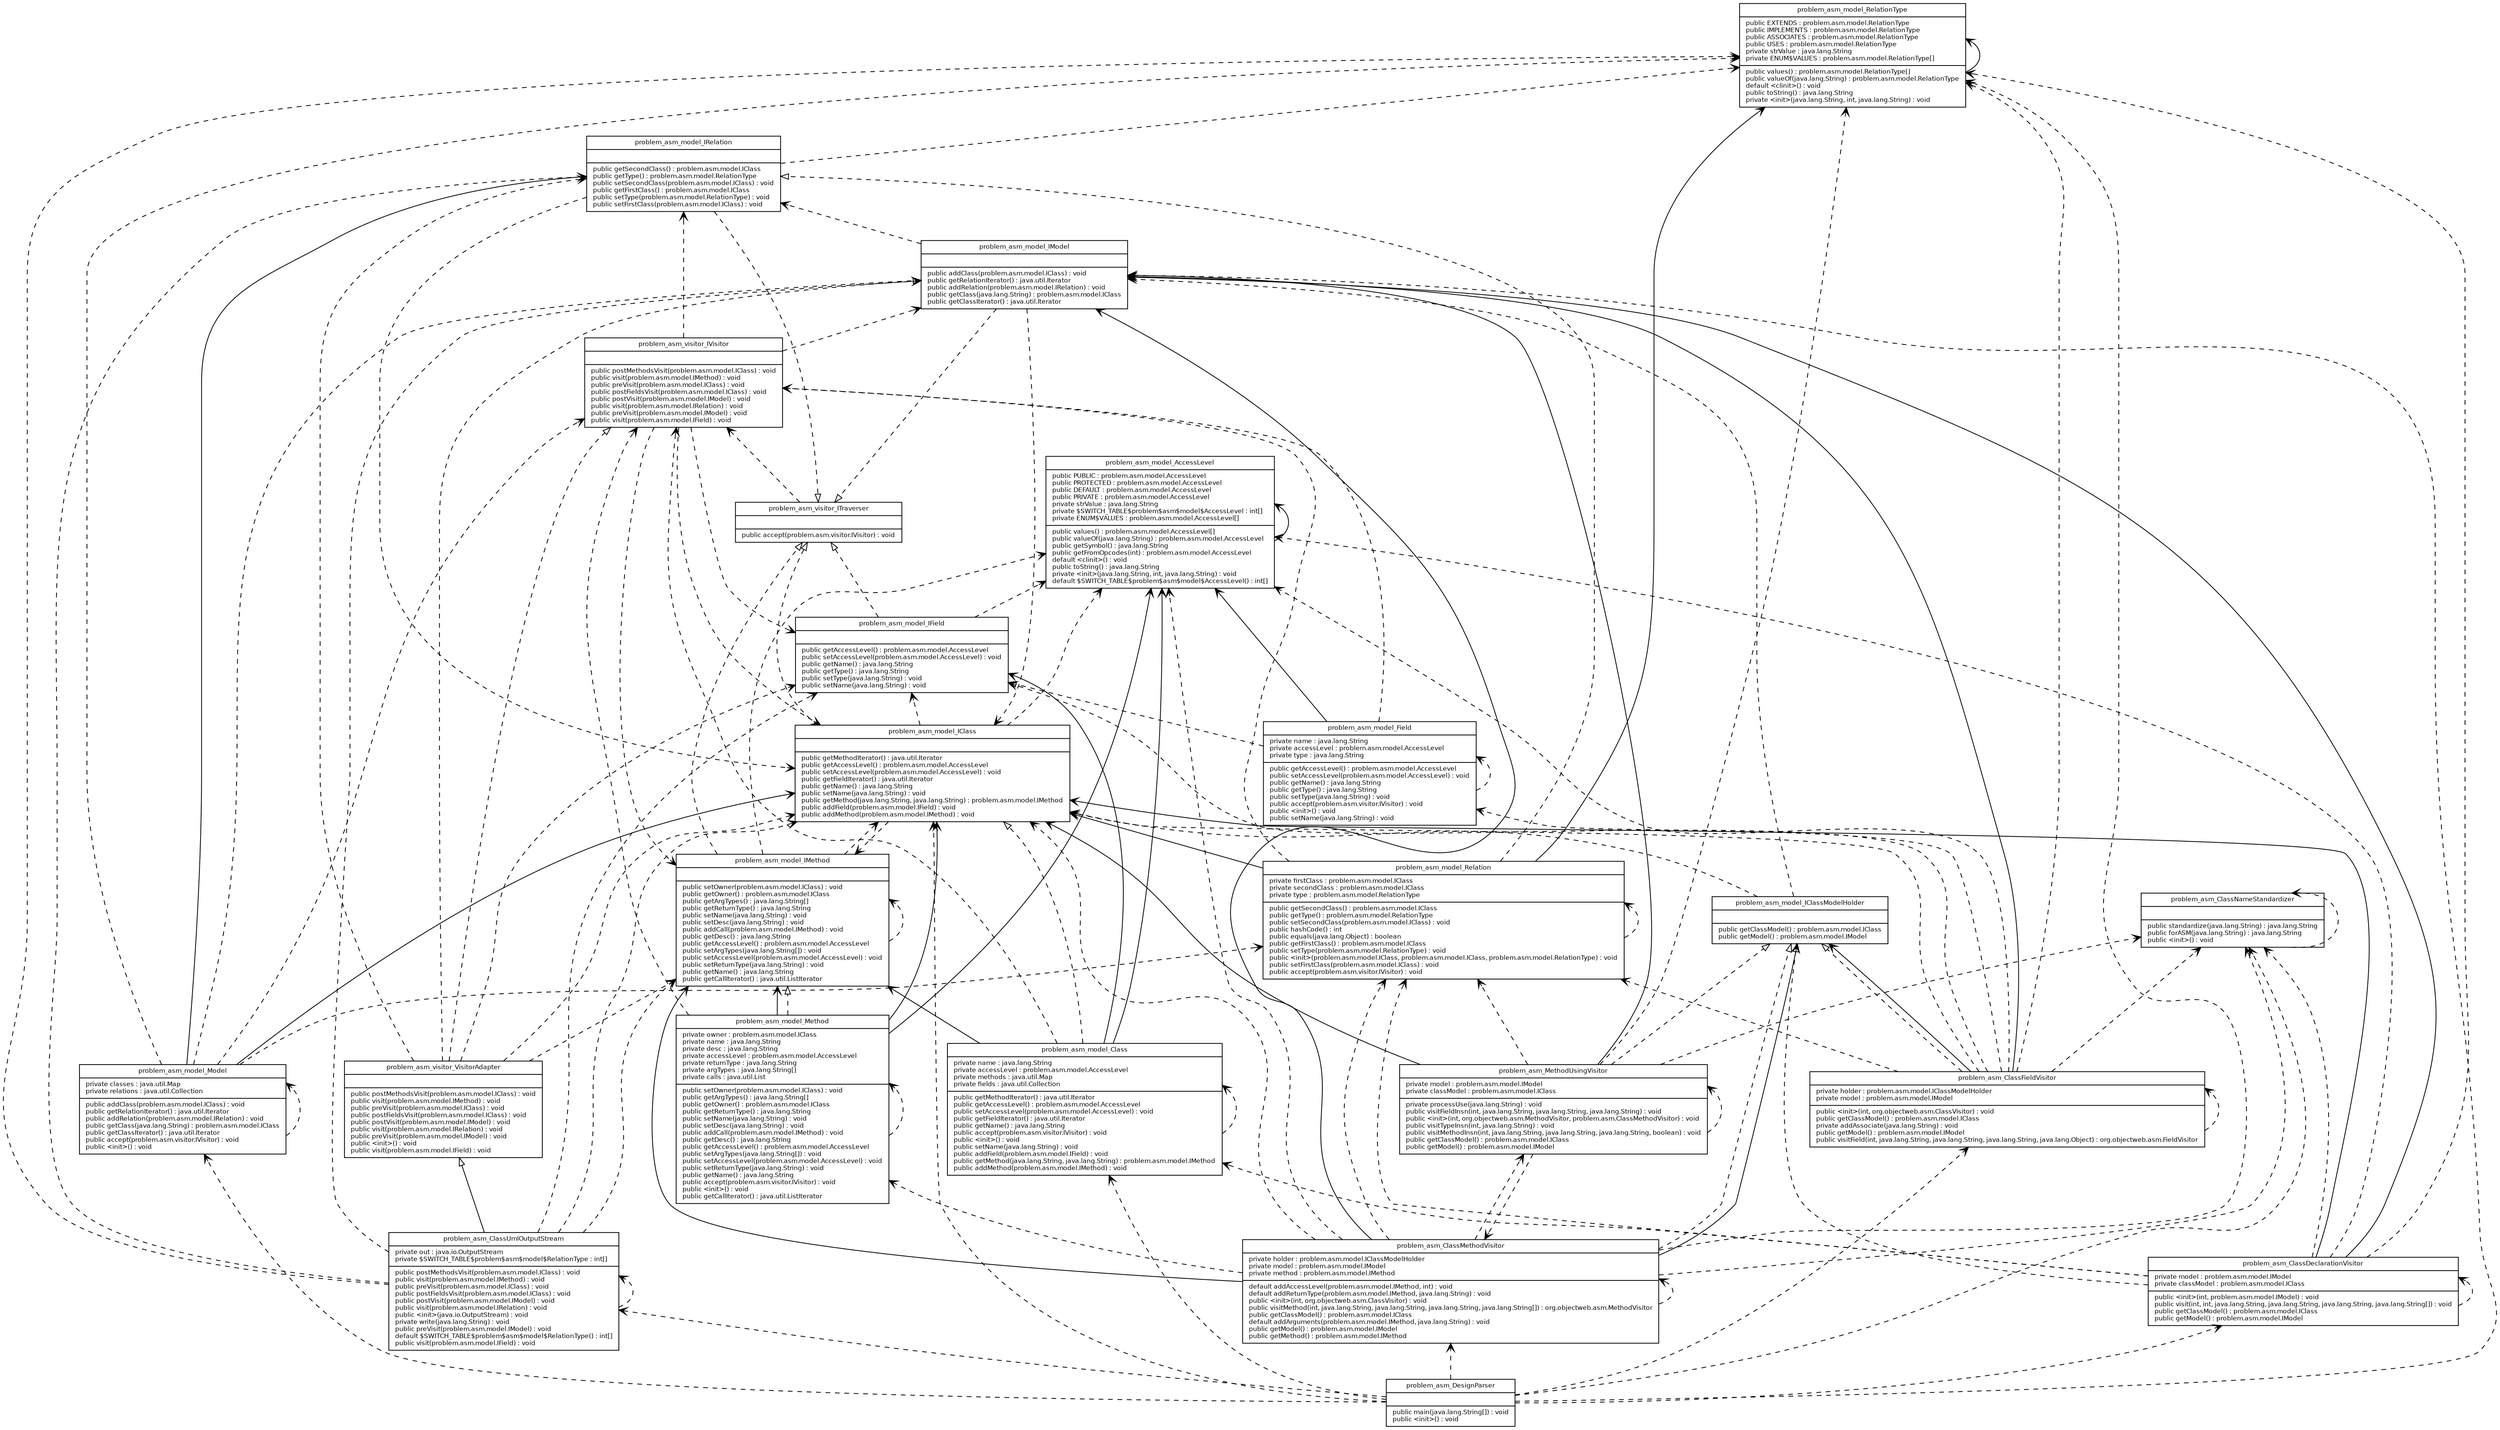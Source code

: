 digraph G {
rankdir=BT;

node [
fontname = "Bitstream Vera Sans"
fontsize = 8
shape = "record"
]
edge [
fontname = "Bitstream Vera Sans"
fontsize = 8
]
problem_asm_model_IMethod [
	label = "{problem_asm_model_IMethod||public setOwner(problem.asm.model.IClass) : void\lpublic getOwner() : problem.asm.model.IClass\lpublic getArgTypes() : java.lang.String[]\lpublic getReturnType() : java.lang.String\lpublic setName(java.lang.String) : void\lpublic setDesc(java.lang.String) : void\lpublic addCall(problem.asm.model.IMethod) : void\lpublic getDesc() : java.lang.String\lpublic getAccessLevel() : problem.asm.model.AccessLevel\lpublic setArgTypes(java.lang.String[]) : void\lpublic setAccessLevel(problem.asm.model.AccessLevel) : void\lpublic setReturnType(java.lang.String) : void\lpublic getName() : java.lang.String\lpublic getCallIterator() : java.util.ListIterator\l}"
]
problem_asm_ClassFieldVisitor [
	label = "{problem_asm_ClassFieldVisitor|private holder : problem.asm.model.IClassModelHolder\lprivate model : problem.asm.model.IModel\l|public \<init\>(int, org.objectweb.asm.ClassVisitor) : void\lpublic getClassModel() : problem.asm.model.IClass\lprivate addAssociate(java.lang.String) : void\lpublic getModel() : problem.asm.model.IModel\lpublic visitField(int, java.lang.String, java.lang.String, java.lang.String, java.lang.Object) : org.objectweb.asm.FieldVisitor\l}"
]
problem_asm_model_Relation [
	label = "{problem_asm_model_Relation|private firstClass : problem.asm.model.IClass\lprivate secondClass : problem.asm.model.IClass\lprivate type : problem.asm.model.RelationType\l|public getSecondClass() : problem.asm.model.IClass\lpublic getType() : problem.asm.model.RelationType\lpublic setSecondClass(problem.asm.model.IClass) : void\lpublic hashCode() : int\lpublic equals(java.lang.Object) : boolean\lpublic getFirstClass() : problem.asm.model.IClass\lpublic setType(problem.asm.model.RelationType) : void\lpublic \<init\>(problem.asm.model.IClass, problem.asm.model.IClass, problem.asm.model.RelationType) : void\lpublic setFirstClass(problem.asm.model.IClass) : void\lpublic accept(problem.asm.visitor.IVisitor) : void\l}"
]
problem_asm_DesignParser [
	label = "{problem_asm_DesignParser||public main(java.lang.String[]) : void\lpublic \<init\>() : void\l}"
]
problem_asm_model_IField [
	label = "{problem_asm_model_IField||public getAccessLevel() : problem.asm.model.AccessLevel\lpublic setAccessLevel(problem.asm.model.AccessLevel) : void\lpublic getName() : java.lang.String\lpublic getType() : java.lang.String\lpublic setType(java.lang.String) : void\lpublic setName(java.lang.String) : void\l}"
]
problem_asm_ClassDeclarationVisitor [
	label = "{problem_asm_ClassDeclarationVisitor|private model : problem.asm.model.IModel\lprivate classModel : problem.asm.model.IClass\l|public \<init\>(int, problem.asm.model.IModel) : void\lpublic visit(int, int, java.lang.String, java.lang.String, java.lang.String, java.lang.String[]) : void\lpublic getClassModel() : problem.asm.model.IClass\lpublic getModel() : problem.asm.model.IModel\l}"
]
problem_asm_visitor_IVisitor [
	label = "{problem_asm_visitor_IVisitor||public postMethodsVisit(problem.asm.model.IClass) : void\lpublic visit(problem.asm.model.IMethod) : void\lpublic preVisit(problem.asm.model.IClass) : void\lpublic postFieldsVisit(problem.asm.model.IClass) : void\lpublic postVisit(problem.asm.model.IModel) : void\lpublic visit(problem.asm.model.IRelation) : void\lpublic preVisit(problem.asm.model.IModel) : void\lpublic visit(problem.asm.model.IField) : void\l}"
]
problem_asm_model_Class [
	label = "{problem_asm_model_Class|private name : java.lang.String\lprivate accessLevel : problem.asm.model.AccessLevel\lprivate methods : java.util.Map\lprivate fields : java.util.Collection\l|public getMethodIterator() : java.util.Iterator\lpublic getAccessLevel() : problem.asm.model.AccessLevel\lpublic setAccessLevel(problem.asm.model.AccessLevel) : void\lpublic getFieldIterator() : java.util.Iterator\lpublic getName() : java.lang.String\lpublic accept(problem.asm.visitor.IVisitor) : void\lpublic \<init\>() : void\lpublic setName(java.lang.String) : void\lpublic addField(problem.asm.model.IField) : void\lpublic getMethod(java.lang.String, java.lang.String) : problem.asm.model.IMethod\lpublic addMethod(problem.asm.model.IMethod) : void\l}"
]
problem_asm_model_RelationType [
	label = "{problem_asm_model_RelationType|public EXTENDS : problem.asm.model.RelationType\lpublic IMPLEMENTS : problem.asm.model.RelationType\lpublic ASSOCIATES : problem.asm.model.RelationType\lpublic USES : problem.asm.model.RelationType\lprivate strValue : java.lang.String\lprivate ENUM$VALUES : problem.asm.model.RelationType[]\l|public values() : problem.asm.model.RelationType[]\lpublic valueOf(java.lang.String) : problem.asm.model.RelationType\ldefault \<clinit\>() : void\lpublic toString() : java.lang.String\lprivate \<init\>(java.lang.String, int, java.lang.String) : void\l}"
]
problem_asm_model_IClassModelHolder [
	label = "{problem_asm_model_IClassModelHolder||public getClassModel() : problem.asm.model.IClass\lpublic getModel() : problem.asm.model.IModel\l}"
]
problem_asm_model_IClass [
	label = "{problem_asm_model_IClass||public getMethodIterator() : java.util.Iterator\lpublic getAccessLevel() : problem.asm.model.AccessLevel\lpublic setAccessLevel(problem.asm.model.AccessLevel) : void\lpublic getFieldIterator() : java.util.Iterator\lpublic getName() : java.lang.String\lpublic setName(java.lang.String) : void\lpublic getMethod(java.lang.String, java.lang.String) : problem.asm.model.IMethod\lpublic addField(problem.asm.model.IField) : void\lpublic addMethod(problem.asm.model.IMethod) : void\l}"
]
problem_asm_model_Model [
	label = "{problem_asm_model_Model|private classes : java.util.Map\lprivate relations : java.util.Collection\l|public addClass(problem.asm.model.IClass) : void\lpublic getRelationIterator() : java.util.Iterator\lpublic addRelation(problem.asm.model.IRelation) : void\lpublic getClass(java.lang.String) : problem.asm.model.IClass\lpublic getClassIterator() : java.util.Iterator\lpublic accept(problem.asm.visitor.IVisitor) : void\lpublic \<init\>() : void\l}"
]
problem_asm_visitor_ITraverser [
	label = "{problem_asm_visitor_ITraverser||public accept(problem.asm.visitor.IVisitor) : void\l}"
]
problem_asm_ClassNameStandardizer [
	label = "{problem_asm_ClassNameStandardizer||public standardize(java.lang.String) : java.lang.String\lpublic forASM(java.lang.String) : java.lang.String\lpublic \<init\>() : void\l}"
]
problem_asm_MethodUsingVisitor [
	label = "{problem_asm_MethodUsingVisitor|private model : problem.asm.model.IModel\lprivate classModel : problem.asm.model.IClass\l|private processUse(java.lang.String) : void\lpublic visitFieldInsn(int, java.lang.String, java.lang.String, java.lang.String) : void\lpublic \<init\>(int, org.objectweb.asm.MethodVisitor, problem.asm.ClassMethodVisitor) : void\lpublic visitTypeInsn(int, java.lang.String) : void\lpublic visitMethodInsn(int, java.lang.String, java.lang.String, java.lang.String, boolean) : void\lpublic getClassModel() : problem.asm.model.IClass\lpublic getModel() : problem.asm.model.IModel\l}"
]
problem_asm_model_Method [
	label = "{problem_asm_model_Method|private owner : problem.asm.model.IClass\lprivate name : java.lang.String\lprivate desc : java.lang.String\lprivate accessLevel : problem.asm.model.AccessLevel\lprivate returnType : java.lang.String\lprivate argTypes : java.lang.String[]\lprivate calls : java.util.List\l|public setOwner(problem.asm.model.IClass) : void\lpublic getArgTypes() : java.lang.String[]\lpublic getOwner() : problem.asm.model.IClass\lpublic getReturnType() : java.lang.String\lpublic setName(java.lang.String) : void\lpublic setDesc(java.lang.String) : void\lpublic addCall(problem.asm.model.IMethod) : void\lpublic getDesc() : java.lang.String\lpublic getAccessLevel() : problem.asm.model.AccessLevel\lpublic setArgTypes(java.lang.String[]) : void\lpublic setAccessLevel(problem.asm.model.AccessLevel) : void\lpublic setReturnType(java.lang.String) : void\lpublic getName() : java.lang.String\lpublic accept(problem.asm.visitor.IVisitor) : void\lpublic \<init\>() : void\lpublic getCallIterator() : java.util.ListIterator\l}"
]
problem_asm_model_IRelation [
	label = "{problem_asm_model_IRelation||public getSecondClass() : problem.asm.model.IClass\lpublic getType() : problem.asm.model.RelationType\lpublic setSecondClass(problem.asm.model.IClass) : void\lpublic getFirstClass() : problem.asm.model.IClass\lpublic setType(problem.asm.model.RelationType) : void\lpublic setFirstClass(problem.asm.model.IClass) : void\l}"
]
problem_asm_ClassMethodVisitor [
	label = "{problem_asm_ClassMethodVisitor|private holder : problem.asm.model.IClassModelHolder\lprivate model : problem.asm.model.IModel\lprivate method : problem.asm.model.IMethod\l|default addAccessLevel(problem.asm.model.IMethod, int) : void\ldefault addReturnType(problem.asm.model.IMethod, java.lang.String) : void\lpublic \<init\>(int, org.objectweb.asm.ClassVisitor) : void\lpublic visitMethod(int, java.lang.String, java.lang.String, java.lang.String, java.lang.String[]) : org.objectweb.asm.MethodVisitor\lpublic getClassModel() : problem.asm.model.IClass\ldefault addArguments(problem.asm.model.IMethod, java.lang.String) : void\lpublic getModel() : problem.asm.model.IModel\lpublic getMethod() : problem.asm.model.IMethod\l}"
]
problem_asm_visitor_VisitorAdapter [
	label = "{problem_asm_visitor_VisitorAdapter||public postMethodsVisit(problem.asm.model.IClass) : void\lpublic visit(problem.asm.model.IMethod) : void\lpublic preVisit(problem.asm.model.IClass) : void\lpublic postFieldsVisit(problem.asm.model.IClass) : void\lpublic postVisit(problem.asm.model.IModel) : void\lpublic visit(problem.asm.model.IRelation) : void\lpublic preVisit(problem.asm.model.IModel) : void\lpublic \<init\>() : void\lpublic visit(problem.asm.model.IField) : void\l}"
]
problem_asm_ClassUmlOutputStream [
	label = "{problem_asm_ClassUmlOutputStream|private out : java.io.OutputStream\lprivate $SWITCH_TABLE$problem$asm$model$RelationType : int[]\l|public postMethodsVisit(problem.asm.model.IClass) : void\lpublic visit(problem.asm.model.IMethod) : void\lpublic preVisit(problem.asm.model.IClass) : void\lpublic postFieldsVisit(problem.asm.model.IClass) : void\lpublic postVisit(problem.asm.model.IModel) : void\lpublic visit(problem.asm.model.IRelation) : void\lpublic \<init\>(java.io.OutputStream) : void\lprivate write(java.lang.String) : void\lpublic preVisit(problem.asm.model.IModel) : void\ldefault $SWITCH_TABLE$problem$asm$model$RelationType() : int[]\lpublic visit(problem.asm.model.IField) : void\l}"
]
problem_asm_model_AccessLevel [
	label = "{problem_asm_model_AccessLevel|public PUBLIC : problem.asm.model.AccessLevel\lpublic PROTECTED : problem.asm.model.AccessLevel\lpublic DEFAULT : problem.asm.model.AccessLevel\lpublic PRIVATE : problem.asm.model.AccessLevel\lprivate strValue : java.lang.String\lprivate $SWITCH_TABLE$problem$asm$model$AccessLevel : int[]\lprivate ENUM$VALUES : problem.asm.model.AccessLevel[]\l|public values() : problem.asm.model.AccessLevel[]\lpublic valueOf(java.lang.String) : problem.asm.model.AccessLevel\lpublic getSymbol() : java.lang.String\lpublic getFromOpcodes(int) : problem.asm.model.AccessLevel\ldefault \<clinit\>() : void\lpublic toString() : java.lang.String\lprivate \<init\>(java.lang.String, int, java.lang.String) : void\ldefault $SWITCH_TABLE$problem$asm$model$AccessLevel() : int[]\l}"
]
problem_asm_model_Field [
	label = "{problem_asm_model_Field|private name : java.lang.String\lprivate accessLevel : problem.asm.model.AccessLevel\lprivate type : java.lang.String\l|public getAccessLevel() : problem.asm.model.AccessLevel\lpublic setAccessLevel(problem.asm.model.AccessLevel) : void\lpublic getName() : java.lang.String\lpublic getType() : java.lang.String\lpublic setType(java.lang.String) : void\lpublic accept(problem.asm.visitor.IVisitor) : void\lpublic \<init\>() : void\lpublic setName(java.lang.String) : void\l}"
]
problem_asm_model_IModel [
	label = "{problem_asm_model_IModel||public addClass(problem.asm.model.IClass) : void\lpublic getRelationIterator() : java.util.Iterator\lpublic addRelation(problem.asm.model.IRelation) : void\lpublic getClass(java.lang.String) : problem.asm.model.IClass\lpublic getClassIterator() : java.util.Iterator\l}"
]
problem_asm_ClassMethodVisitor -> problem_asm_model_IClassModelHolder [
	arrowhead = "empty"
	style = "dashed"
]

problem_asm_model_IModel -> problem_asm_model_IClass [
	arrowhead = "vee"
	style = "dashed"
]

problem_asm_model_Class -> problem_asm_model_AccessLevel [
	arrowhead = "vee"
	style = "solid"
]

problem_asm_ClassMethodVisitor -> problem_asm_model_IClassModelHolder [
	arrowhead = "vee"
	style = "solid"
]

problem_asm_model_Method -> problem_asm_model_Method [
	arrowhead = "vee"
	style = "dashed"
]

problem_asm_ClassFieldVisitor -> problem_asm_model_IField [
	arrowhead = "vee"
	style = "dashed"
]

problem_asm_model_Model -> problem_asm_model_Relation [
	arrowhead = "vee"
	style = "dashed"
]

problem_asm_model_IClass -> problem_asm_model_IMethod [
	arrowhead = "vee"
	style = "dashed"
]

problem_asm_model_Method -> problem_asm_visitor_IVisitor [
	arrowhead = "vee"
	style = "dashed"
]

problem_asm_ClassFieldVisitor -> problem_asm_model_Relation [
	arrowhead = "vee"
	style = "dashed"
]

problem_asm_MethodUsingVisitor -> problem_asm_model_RelationType [
	arrowhead = "vee"
	style = "dashed"
]

problem_asm_DesignParser -> problem_asm_model_Model [
	arrowhead = "vee"
	style = "dashed"
]

problem_asm_model_IField -> problem_asm_visitor_ITraverser [
	arrowhead = "empty"
	style = "dashed"
]

problem_asm_ClassDeclarationVisitor -> problem_asm_ClassDeclarationVisitor [
	arrowhead = "vee"
	style = "dashed"
]

problem_asm_MethodUsingVisitor -> problem_asm_model_IModel [
	arrowhead = "vee"
	style = "solid"
]

problem_asm_model_Model -> problem_asm_model_IRelation [
	arrowhead = "vee"
	style = "solid"
]

problem_asm_visitor_ITraverser -> problem_asm_visitor_IVisitor [
	arrowhead = "vee"
	style = "dashed"
]

problem_asm_model_Relation -> problem_asm_model_RelationType [
	arrowhead = "vee"
	style = "solid"
]

problem_asm_model_IRelation -> problem_asm_model_IClass [
	arrowhead = "vee"
	style = "dashed"
]

problem_asm_model_Class -> problem_asm_visitor_IVisitor [
	arrowhead = "vee"
	style = "dashed"
]

problem_asm_visitor_IVisitor -> problem_asm_model_IMethod [
	arrowhead = "vee"
	style = "dashed"
]

problem_asm_model_IClassModelHolder -> problem_asm_model_IModel [
	arrowhead = "vee"
	style = "dashed"
]

problem_asm_visitor_VisitorAdapter -> problem_asm_visitor_IVisitor [
	arrowhead = "empty"
	style = "dashed"
]

problem_asm_DesignParser -> problem_asm_model_Class [
	arrowhead = "vee"
	style = "dashed"
]

problem_asm_ClassMethodVisitor -> problem_asm_model_IModel [
	arrowhead = "vee"
	style = "solid"
]

problem_asm_MethodUsingVisitor -> problem_asm_model_IClass [
	arrowhead = "vee"
	style = "solid"
]

problem_asm_MethodUsingVisitor -> problem_asm_model_Relation [
	arrowhead = "vee"
	style = "dashed"
]

problem_asm_model_IMethod -> problem_asm_model_AccessLevel [
	arrowhead = "vee"
	style = "dashed"
]

problem_asm_DesignParser -> problem_asm_ClassDeclarationVisitor [
	arrowhead = "vee"
	style = "dashed"
]

problem_asm_visitor_VisitorAdapter -> problem_asm_model_IClass [
	arrowhead = "vee"
	style = "dashed"
]

problem_asm_model_IModel -> problem_asm_model_IRelation [
	arrowhead = "vee"
	style = "dashed"
]

problem_asm_MethodUsingVisitor -> problem_asm_ClassMethodVisitor [
	arrowhead = "vee"
	style = "dashed"
]

problem_asm_visitor_IVisitor -> problem_asm_model_IClass [
	arrowhead = "vee"
	style = "dashed"
]

problem_asm_ClassDeclarationVisitor -> problem_asm_model_IClassModelHolder [
	arrowhead = "empty"
	style = "dashed"
]

problem_asm_model_Relation -> problem_asm_model_IClass [
	arrowhead = "vee"
	style = "solid"
]

problem_asm_model_IRelation -> problem_asm_visitor_ITraverser [
	arrowhead = "empty"
	style = "dashed"
]

problem_asm_ClassFieldVisitor -> problem_asm_ClassFieldVisitor [
	arrowhead = "vee"
	style = "dashed"
]

problem_asm_ClassFieldVisitor -> problem_asm_model_IClass [
	arrowhead = "vee"
	style = "dashed"
]

problem_asm_DesignParser -> problem_asm_model_IClass [
	arrowhead = "vee"
	style = "dashed"
]

problem_asm_ClassMethodVisitor -> problem_asm_ClassMethodVisitor [
	arrowhead = "vee"
	style = "dashed"
]

problem_asm_ClassNameStandardizer -> problem_asm_ClassNameStandardizer [
	arrowhead = "vee"
	style = "dashed"
]

problem_asm_DesignParser -> problem_asm_ClassFieldVisitor [
	arrowhead = "vee"
	style = "dashed"
]

problem_asm_ClassFieldVisitor -> problem_asm_ClassNameStandardizer [
	arrowhead = "vee"
	style = "dashed"
]

problem_asm_ClassUmlOutputStream -> problem_asm_visitor_VisitorAdapter [
	arrowhead = "empty"
	style = "solid"
]

problem_asm_ClassFieldVisitor -> problem_asm_model_IClassModelHolder [
	arrowhead = "empty"
	style = "dashed"
]

problem_asm_MethodUsingVisitor -> problem_asm_ClassNameStandardizer [
	arrowhead = "vee"
	style = "dashed"
]

problem_asm_ClassFieldVisitor -> problem_asm_model_IModel [
	arrowhead = "vee"
	style = "solid"
]

problem_asm_model_IClassModelHolder -> problem_asm_model_IClass [
	arrowhead = "vee"
	style = "dashed"
]

problem_asm_ClassDeclarationVisitor -> problem_asm_ClassNameStandardizer [
	arrowhead = "vee"
	style = "dashed"
]

problem_asm_model_Field -> problem_asm_visitor_IVisitor [
	arrowhead = "vee"
	style = "dashed"
]

problem_asm_ClassUmlOutputStream -> problem_asm_model_RelationType [
	arrowhead = "vee"
	style = "dashed"
]

problem_asm_visitor_IVisitor -> problem_asm_model_IRelation [
	arrowhead = "vee"
	style = "dashed"
]

problem_asm_ClassFieldVisitor -> problem_asm_model_AccessLevel [
	arrowhead = "vee"
	style = "dashed"
]

problem_asm_model_Method -> problem_asm_model_AccessLevel [
	arrowhead = "vee"
	style = "solid"
]

problem_asm_model_Class -> problem_asm_model_IClass [
	arrowhead = "empty"
	style = "dashed"
]

problem_asm_visitor_VisitorAdapter -> problem_asm_model_IMethod [
	arrowhead = "vee"
	style = "dashed"
]

problem_asm_model_Relation -> problem_asm_model_IRelation [
	arrowhead = "empty"
	style = "dashed"
]

problem_asm_ClassDeclarationVisitor -> problem_asm_model_IModel [
	arrowhead = "vee"
	style = "solid"
]

problem_asm_MethodUsingVisitor -> problem_asm_MethodUsingVisitor [
	arrowhead = "vee"
	style = "dashed"
]

problem_asm_visitor_IVisitor -> problem_asm_model_IField [
	arrowhead = "vee"
	style = "dashed"
]

problem_asm_ClassFieldVisitor -> problem_asm_model_Field [
	arrowhead = "vee"
	style = "dashed"
]

problem_asm_ClassMethodVisitor -> problem_asm_model_AccessLevel [
	arrowhead = "vee"
	style = "dashed"
]

problem_asm_ClassMethodVisitor -> problem_asm_model_Relation [
	arrowhead = "vee"
	style = "dashed"
]

problem_asm_ClassDeclarationVisitor -> problem_asm_model_Class [
	arrowhead = "vee"
	style = "dashed"
]

problem_asm_model_Method -> problem_asm_model_IClass [
	arrowhead = "vee"
	style = "solid"
]

problem_asm_model_Model -> problem_asm_visitor_IVisitor [
	arrowhead = "vee"
	style = "dashed"
]

problem_asm_model_IRelation -> problem_asm_model_RelationType [
	arrowhead = "vee"
	style = "dashed"
]

problem_asm_ClassUmlOutputStream -> problem_asm_model_IModel [
	arrowhead = "vee"
	style = "dashed"
]

problem_asm_model_Field -> problem_asm_model_IField [
	arrowhead = "empty"
	style = "dashed"
]

problem_asm_model_IMethod -> problem_asm_model_IMethod [
	arrowhead = "vee"
	style = "dashed"
]

problem_asm_visitor_VisitorAdapter -> problem_asm_model_IModel [
	arrowhead = "vee"
	style = "dashed"
]

problem_asm_ClassDeclarationVisitor -> problem_asm_model_AccessLevel [
	arrowhead = "vee"
	style = "dashed"
]

problem_asm_DesignParser -> problem_asm_ClassMethodVisitor [
	arrowhead = "vee"
	style = "dashed"
]

problem_asm_ClassMethodVisitor -> problem_asm_model_IClass [
	arrowhead = "vee"
	style = "dashed"
]

problem_asm_ClassUmlOutputStream -> problem_asm_model_IField [
	arrowhead = "vee"
	style = "dashed"
]

problem_asm_ClassDeclarationVisitor -> problem_asm_model_RelationType [
	arrowhead = "vee"
	style = "dashed"
]

problem_asm_model_Model -> problem_asm_model_Model [
	arrowhead = "vee"
	style = "dashed"
]

problem_asm_model_Class -> problem_asm_model_IMethod [
	arrowhead = "vee"
	style = "solid"
]

problem_asm_visitor_IVisitor -> problem_asm_model_IModel [
	arrowhead = "vee"
	style = "dashed"
]

problem_asm_ClassMethodVisitor -> problem_asm_model_IMethod [
	arrowhead = "vee"
	style = "solid"
]

problem_asm_ClassDeclarationVisitor -> problem_asm_model_Relation [
	arrowhead = "vee"
	style = "dashed"
]

problem_asm_model_Method -> problem_asm_model_IMethod [
	arrowhead = "vee"
	style = "solid"
]

problem_asm_DesignParser -> problem_asm_model_IModel [
	arrowhead = "vee"
	style = "dashed"
]

problem_asm_DesignParser -> problem_asm_ClassUmlOutputStream [
	arrowhead = "vee"
	style = "dashed"
]

problem_asm_model_Method -> problem_asm_model_IMethod [
	arrowhead = "empty"
	style = "dashed"
]

problem_asm_visitor_VisitorAdapter -> problem_asm_model_IField [
	arrowhead = "vee"
	style = "dashed"
]

problem_asm_model_Field -> problem_asm_model_Field [
	arrowhead = "vee"
	style = "dashed"
]

problem_asm_ClassUmlOutputStream -> problem_asm_model_IRelation [
	arrowhead = "vee"
	style = "dashed"
]

problem_asm_ClassUmlOutputStream -> problem_asm_ClassUmlOutputStream [
	arrowhead = "vee"
	style = "dashed"
]

problem_asm_model_Field -> problem_asm_model_AccessLevel [
	arrowhead = "vee"
	style = "solid"
]

problem_asm_model_IMethod -> problem_asm_model_IClass [
	arrowhead = "vee"
	style = "dashed"
]

problem_asm_model_IClass -> problem_asm_model_AccessLevel [
	arrowhead = "vee"
	style = "dashed"
]

problem_asm_ClassMethodVisitor -> problem_asm_MethodUsingVisitor [
	arrowhead = "vee"
	style = "dashed"
]

problem_asm_ClassMethodVisitor -> problem_asm_ClassNameStandardizer [
	arrowhead = "vee"
	style = "dashed"
]

problem_asm_ClassUmlOutputStream -> problem_asm_model_IClass [
	arrowhead = "vee"
	style = "dashed"
]

problem_asm_model_AccessLevel -> problem_asm_model_AccessLevel [
	arrowhead = "vee"
	style = "solid"
]

problem_asm_DesignParser -> problem_asm_ClassNameStandardizer [
	arrowhead = "vee"
	style = "dashed"
]

problem_asm_model_RelationType -> problem_asm_model_RelationType [
	arrowhead = "vee"
	style = "solid"
]

problem_asm_visitor_VisitorAdapter -> problem_asm_model_IRelation [
	arrowhead = "vee"
	style = "dashed"
]

problem_asm_model_IClass -> problem_asm_model_IField [
	arrowhead = "vee"
	style = "dashed"
]

problem_asm_model_Relation -> problem_asm_model_Relation [
	arrowhead = "vee"
	style = "dashed"
]

problem_asm_MethodUsingVisitor -> problem_asm_model_IClassModelHolder [
	arrowhead = "empty"
	style = "dashed"
]

problem_asm_model_Class -> problem_asm_model_IField [
	arrowhead = "vee"
	style = "solid"
]

problem_asm_ClassFieldVisitor -> problem_asm_model_IClassModelHolder [
	arrowhead = "vee"
	style = "solid"
]

problem_asm_model_Class -> problem_asm_model_Class [
	arrowhead = "vee"
	style = "dashed"
]

problem_asm_model_IClass -> problem_asm_visitor_ITraverser [
	arrowhead = "empty"
	style = "dashed"
]

problem_asm_ClassMethodVisitor -> problem_asm_model_Method [
	arrowhead = "vee"
	style = "dashed"
]

problem_asm_model_Relation -> problem_asm_visitor_IVisitor [
	arrowhead = "vee"
	style = "dashed"
]

problem_asm_model_Model -> problem_asm_model_IModel [
	arrowhead = "empty"
	style = "dashed"
]

problem_asm_ClassUmlOutputStream -> problem_asm_model_IMethod [
	arrowhead = "vee"
	style = "dashed"
]

problem_asm_model_Model -> problem_asm_model_RelationType [
	arrowhead = "vee"
	style = "dashed"
]

problem_asm_ClassDeclarationVisitor -> problem_asm_model_IClass [
	arrowhead = "vee"
	style = "solid"
]

problem_asm_ClassFieldVisitor -> problem_asm_model_RelationType [
	arrowhead = "vee"
	style = "dashed"
]

problem_asm_model_IModel -> problem_asm_visitor_ITraverser [
	arrowhead = "empty"
	style = "dashed"
]

problem_asm_model_IField -> problem_asm_model_AccessLevel [
	arrowhead = "vee"
	style = "dashed"
]

problem_asm_model_Model -> problem_asm_model_IClass [
	arrowhead = "vee"
	style = "solid"
]

problem_asm_ClassMethodVisitor -> problem_asm_model_RelationType [
	arrowhead = "vee"
	style = "dashed"
]

problem_asm_model_IMethod -> problem_asm_visitor_ITraverser [
	arrowhead = "empty"
	style = "dashed"
]

}